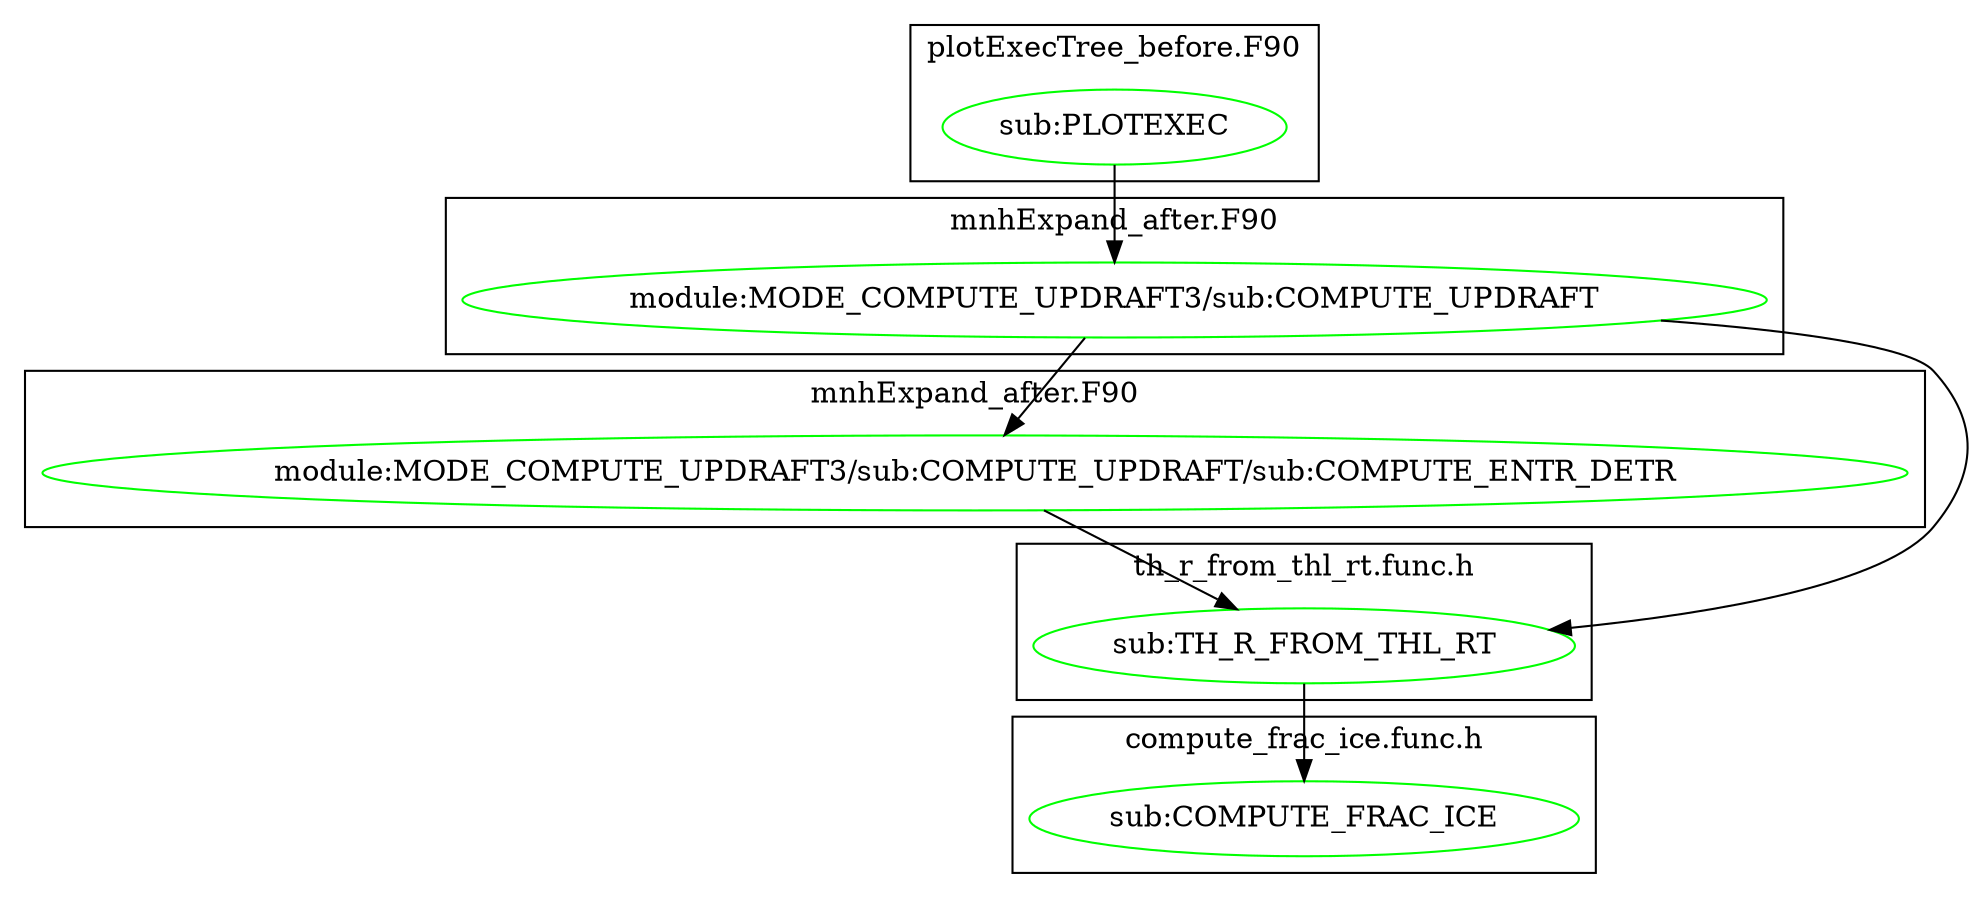 digraph D {
2 [label="sub:PLOTEXEC" color="green"]
subgraph cluster_3 {
label="mnhExpand_after.F90"
3 [label="module:MODE_COMPUTE_UPDRAFT3/sub:COMPUTE_UPDRAFT" color="green"]
}
2 -> 3
subgraph cluster_4 {
label="mnhExpand_after.F90"
4 [label="module:MODE_COMPUTE_UPDRAFT3/sub:COMPUTE_UPDRAFT/sub:COMPUTE_ENTR_DETR" color="green"]
}
3 -> 4
subgraph cluster_5 {
label="th_r_from_thl_rt.func.h"
5 [label="sub:TH_R_FROM_THL_RT" color="green"]
}
4 -> 5
subgraph cluster_6 {
label="compute_frac_ice.func.h"
6 [label="sub:COMPUTE_FRAC_ICE" color="green"]
}
5 -> 6
3 -> 5
subgraph cluster_R {
{rank=same 2}
label="plotExecTree_before.F90"
}
}
